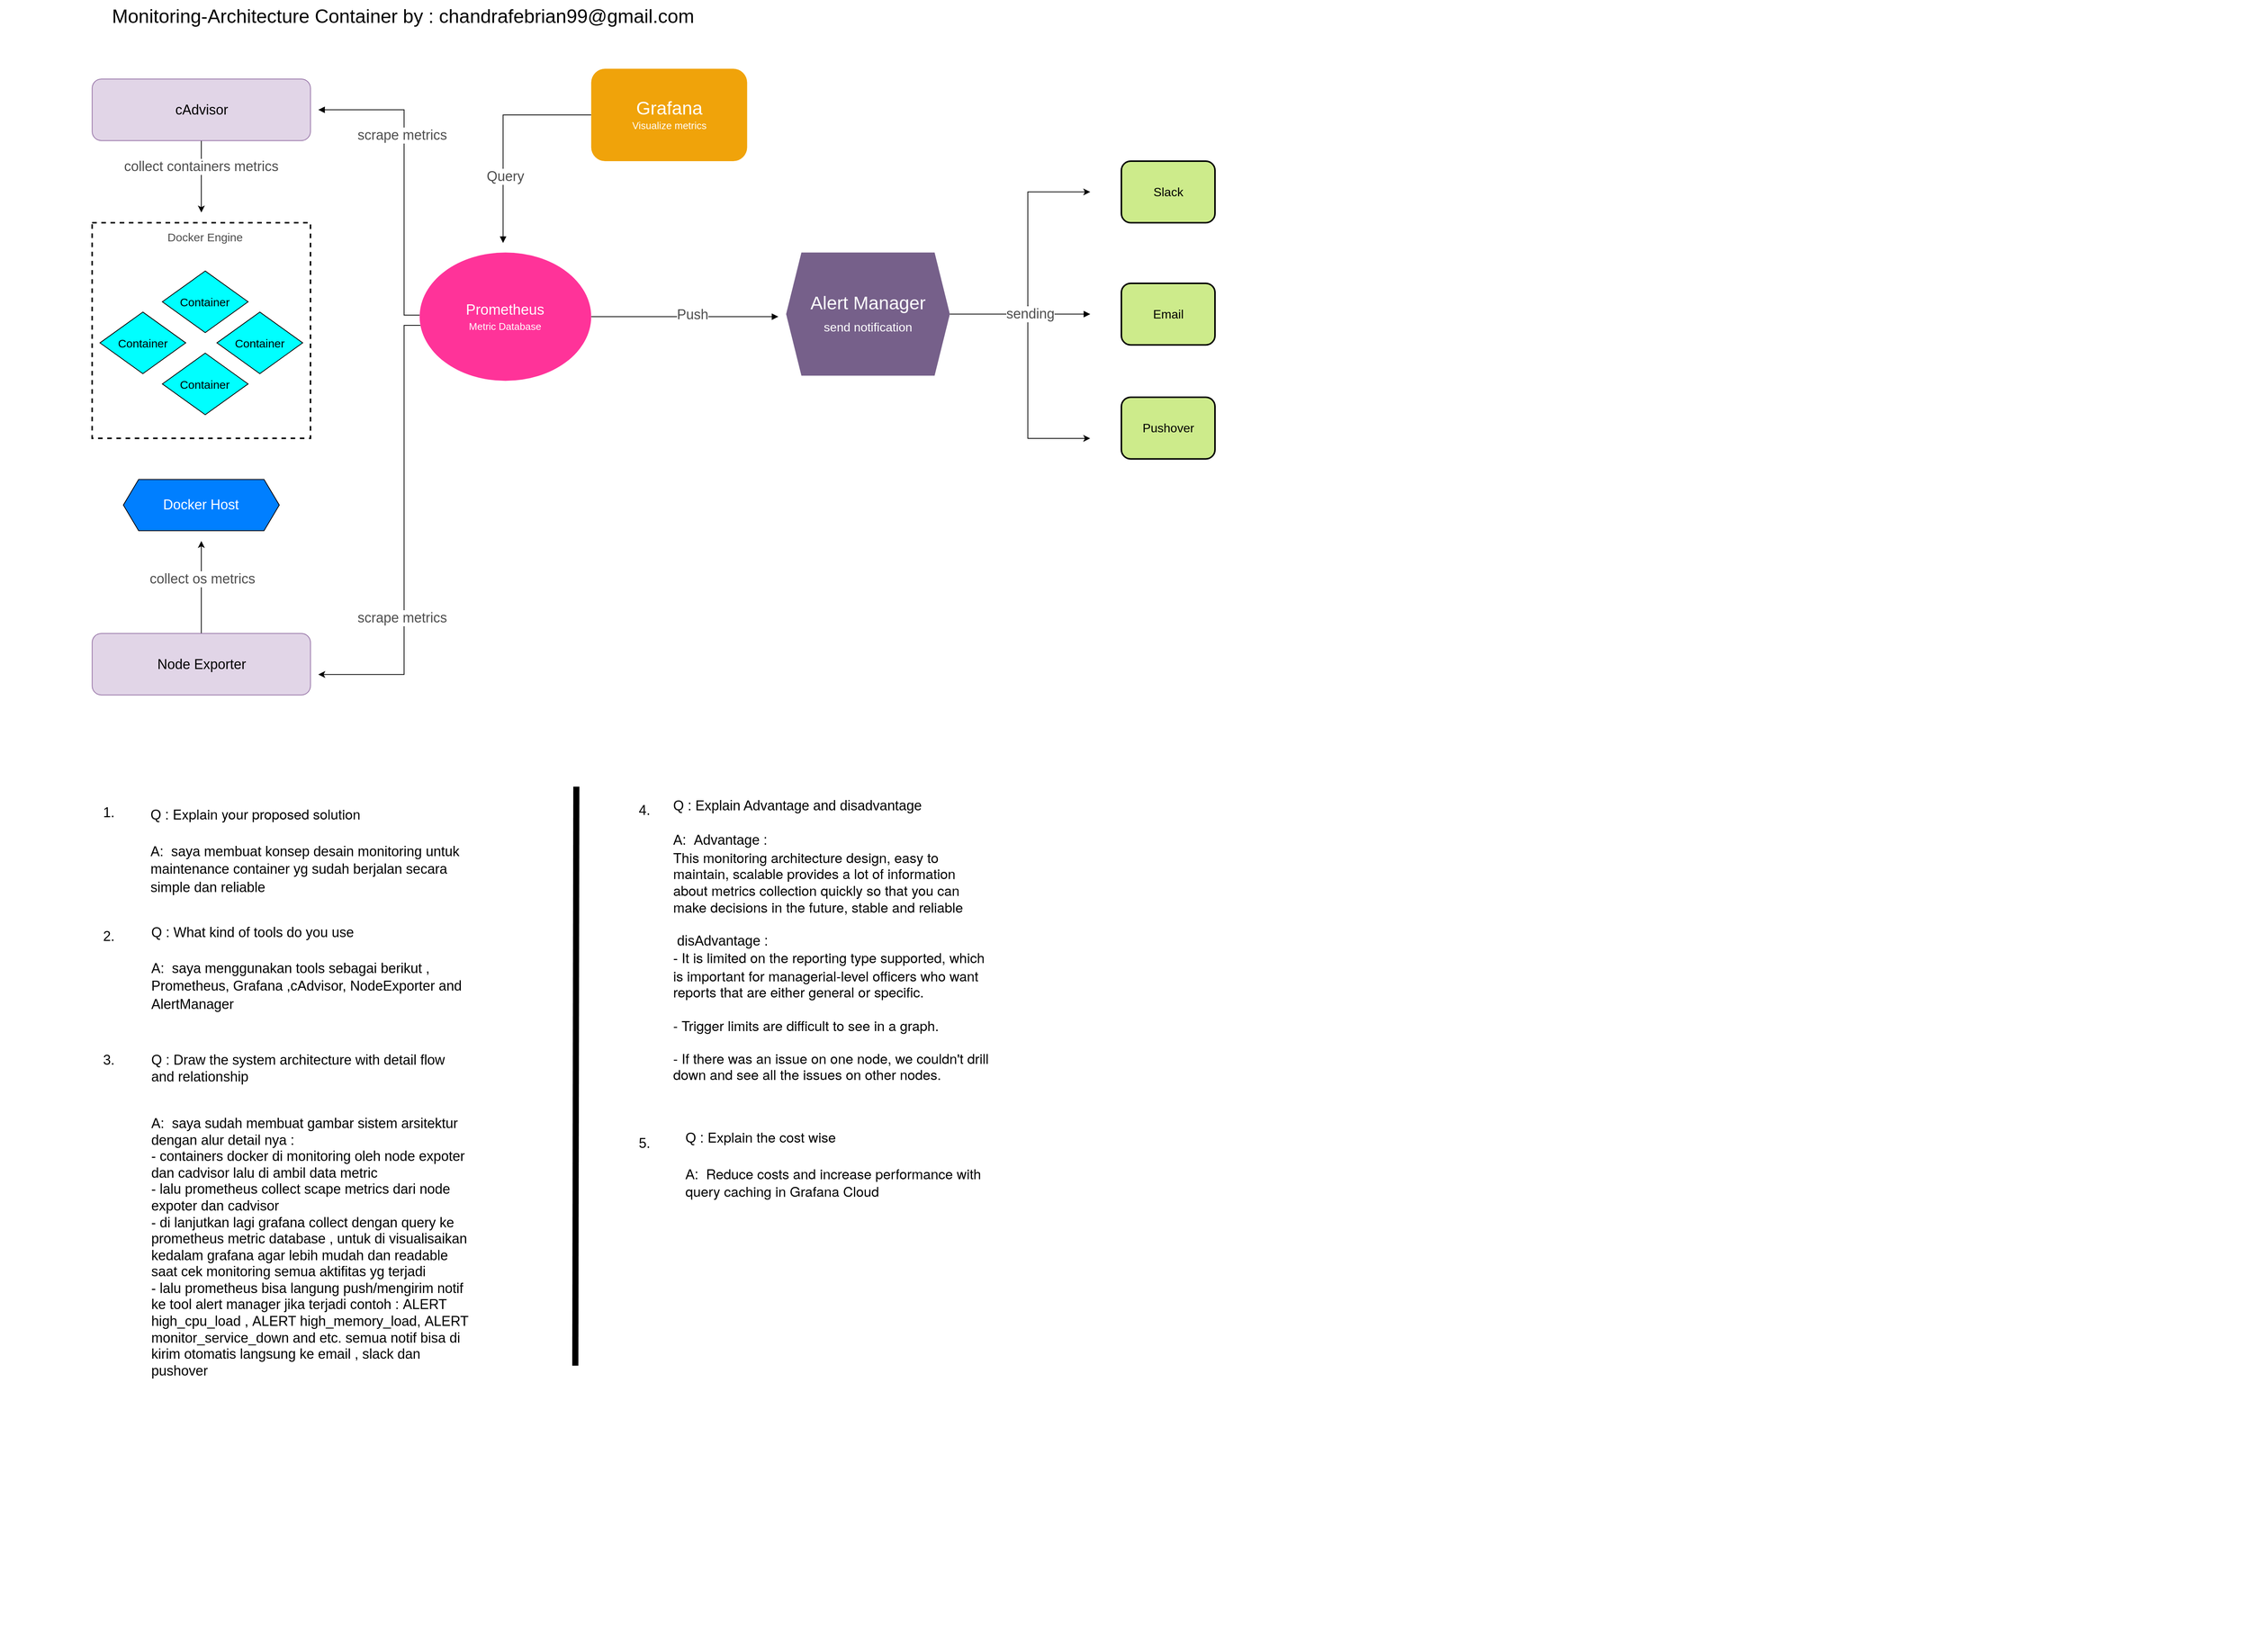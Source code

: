 <mxfile version="20.4.0" type="github">
  <diagram id="zloy9zrLZ1wWkiFGT145" name="Page-1">
    <mxGraphModel dx="4807" dy="2150" grid="1" gridSize="10" guides="0" tooltips="1" connect="1" arrows="1" fold="1" page="1" pageScale="1" pageWidth="827" pageHeight="1169" math="0" shadow="0">
      <root>
        <mxCell id="0" />
        <mxCell id="1" parent="0" />
        <mxCell id="tNd2uU0bsCmuSxHjag_w-1" value="" style="group;movable=0;resizable=0;rotatable=0;deletable=0;editable=0;connectable=0;" parent="1" vertex="1" connectable="0">
          <mxGeometry x="70" y="110" width="1004.51" height="471.224" as="geometry" />
        </mxCell>
        <mxCell id="j9J7J6AVy67X-4ACV26y-58" value="" style="group;movable=1;resizable=1;rotatable=1;deletable=1;editable=1;connectable=1;" parent="1" vertex="1" connectable="0">
          <mxGeometry x="-1180" y="220" width="2491.04" height="1982" as="geometry" />
        </mxCell>
        <mxCell id="g0LO9RkxO_SY6n_rTV94-4" value="" style="group" vertex="1" connectable="0" parent="j9J7J6AVy67X-4ACV26y-58">
          <mxGeometry x="-362" y="-90" width="1500" height="820" as="geometry" />
        </mxCell>
        <mxCell id="j9J7J6AVy67X-4ACV26y-21" style="edgeStyle=orthogonalEdgeStyle;rounded=0;orthogonalLoop=1;jettySize=auto;html=1;fontSize=15;fontColor=#4D4D4D;endArrow=block;endFill=1;" parent="g0LO9RkxO_SY6n_rTV94-4" source="j9J7J6AVy67X-4ACV26y-24" edge="1">
          <mxGeometry relative="1" as="geometry">
            <mxPoint x="326.531" y="53.77" as="targetPoint" />
            <mxPoint x="479.592" y="295.738" as="sourcePoint" />
            <Array as="points">
              <mxPoint x="438.775" y="322.623" />
              <mxPoint x="438.775" y="53.77" />
            </Array>
          </mxGeometry>
        </mxCell>
        <mxCell id="j9J7J6AVy67X-4ACV26y-15" value="" style="rounded=0;whiteSpace=wrap;html=1;dashed=1;labelBackgroundColor=#007FFF;strokeWidth=2;fontSize=15;fontColor=#FFFFFF;fillColor=none;" parent="g0LO9RkxO_SY6n_rTV94-4" vertex="1">
          <mxGeometry x="30.612" y="201.639" width="285.714" height="282.295" as="geometry" />
        </mxCell>
        <mxCell id="j9J7J6AVy67X-4ACV26y-18" style="edgeStyle=orthogonalEdgeStyle;rounded=0;orthogonalLoop=1;jettySize=auto;html=1;fontSize=15;fontColor=#4D4D4D;" parent="g0LO9RkxO_SY6n_rTV94-4" source="j9J7J6AVy67X-4ACV26y-4" edge="1">
          <mxGeometry relative="1" as="geometry">
            <mxPoint x="173.469" y="188.197" as="targetPoint" />
          </mxGeometry>
        </mxCell>
        <mxCell id="j9J7J6AVy67X-4ACV26y-16" style="edgeStyle=orthogonalEdgeStyle;rounded=0;orthogonalLoop=1;jettySize=auto;html=1;fontSize=15;fontColor=#FFFFFF;" parent="g0LO9RkxO_SY6n_rTV94-4" source="j9J7J6AVy67X-4ACV26y-5" edge="1">
          <mxGeometry relative="1" as="geometry">
            <mxPoint x="173.469" y="618.361" as="targetPoint" />
          </mxGeometry>
        </mxCell>
        <mxCell id="j9J7J6AVy67X-4ACV26y-6" value="Docker Host" style="shape=hexagon;perimeter=hexagonPerimeter2;whiteSpace=wrap;html=1;fixedSize=1;fontSize=18;fillColor=#007FFF;fontColor=#FFFFFF;" parent="g0LO9RkxO_SY6n_rTV94-4" vertex="1">
          <mxGeometry x="71.429" y="537.705" width="204.082" height="67.213" as="geometry" />
        </mxCell>
        <mxCell id="j9J7J6AVy67X-4ACV26y-10" value="Container" style="rhombus;whiteSpace=wrap;html=1;fontSize=15;fillColor=#00FFFF;" parent="g0LO9RkxO_SY6n_rTV94-4" vertex="1">
          <mxGeometry x="193.878" y="318.59" width="112.245" height="80.656" as="geometry" />
        </mxCell>
        <mxCell id="j9J7J6AVy67X-4ACV26y-11" value="Container" style="rhombus;whiteSpace=wrap;html=1;fontSize=15;fillColor=#00FFFF;" parent="g0LO9RkxO_SY6n_rTV94-4" vertex="1">
          <mxGeometry x="122.449" y="372.361" width="112.245" height="80.656" as="geometry" />
        </mxCell>
        <mxCell id="j9J7J6AVy67X-4ACV26y-12" value="Container" style="rhombus;whiteSpace=wrap;html=1;fontSize=15;fillColor=#00FFFF;" parent="g0LO9RkxO_SY6n_rTV94-4" vertex="1">
          <mxGeometry x="40.816" y="318.59" width="112.245" height="80.656" as="geometry" />
        </mxCell>
        <mxCell id="j9J7J6AVy67X-4ACV26y-13" value="Container" style="rhombus;whiteSpace=wrap;html=1;fontSize=15;fillColor=#00FFFF;" parent="g0LO9RkxO_SY6n_rTV94-4" vertex="1">
          <mxGeometry x="122.449" y="264.82" width="112.245" height="80.656" as="geometry" />
        </mxCell>
        <mxCell id="j9J7J6AVy67X-4ACV26y-20" value="Docker Engine" style="text;html=1;strokeColor=none;fillColor=none;align=center;verticalAlign=middle;whiteSpace=wrap;rounded=0;dashed=1;labelBackgroundColor=none;strokeWidth=2;fontSize=15;fontColor=#4D4D4D;" parent="g0LO9RkxO_SY6n_rTV94-4" vertex="1">
          <mxGeometry x="5.102" y="200.295" width="346.939" height="40.328" as="geometry" />
        </mxCell>
        <mxCell id="j9J7J6AVy67X-4ACV26y-23" value="" style="endArrow=classic;html=1;rounded=0;fontSize=15;fontColor=#4D4D4D;edgeStyle=orthogonalEdgeStyle;" parent="g0LO9RkxO_SY6n_rTV94-4" source="j9J7J6AVy67X-4ACV26y-24" edge="1">
          <mxGeometry width="50" height="50" relative="1" as="geometry">
            <mxPoint x="479.592" y="389.836" as="sourcePoint" />
            <mxPoint x="326.531" y="793.115" as="targetPoint" />
            <Array as="points">
              <mxPoint x="438.775" y="336.066" />
              <mxPoint x="438.775" y="793.115" />
            </Array>
          </mxGeometry>
        </mxCell>
        <mxCell id="j9J7J6AVy67X-4ACV26y-30" style="edgeStyle=orthogonalEdgeStyle;rounded=0;orthogonalLoop=1;jettySize=auto;html=1;fontSize=24;fontColor=#FFFFFF;endArrow=block;endFill=1;" parent="g0LO9RkxO_SY6n_rTV94-4" source="j9J7J6AVy67X-4ACV26y-24" edge="1">
          <mxGeometry relative="1" as="geometry">
            <mxPoint x="928.571" y="324.639" as="targetPoint" />
          </mxGeometry>
        </mxCell>
        <mxCell id="j9J7J6AVy67X-4ACV26y-24" value="&lt;font color=&quot;#ffffff&quot;&gt;&lt;span style=&quot;font-size: 19px;&quot;&gt;Prometheus&lt;/span&gt;&lt;br&gt;&lt;font style=&quot;font-size: 13px;&quot;&gt;Metric Database&lt;/font&gt;&lt;/font&gt;" style="ellipse;whiteSpace=wrap;html=1;dashed=1;labelBackgroundColor=none;strokeWidth=2;fontSize=15;fontColor=#4D4D4D;fillColor=#FF3399;strokeColor=none;" parent="g0LO9RkxO_SY6n_rTV94-4" vertex="1">
          <mxGeometry x="459.184" y="240.623" width="224.49" height="168.033" as="geometry" />
        </mxCell>
        <mxCell id="j9J7J6AVy67X-4ACV26y-25" value="scrape metrics" style="text;html=1;strokeColor=none;fillColor=none;align=center;verticalAlign=middle;whiteSpace=wrap;rounded=0;dashed=1;labelBackgroundColor=default;strokeWidth=2;fontSize=18;fontColor=#4D4D4D;" parent="g0LO9RkxO_SY6n_rTV94-4" vertex="1">
          <mxGeometry x="263.424" y="699.016" width="346.939" height="40.328" as="geometry" />
        </mxCell>
        <mxCell id="j9J7J6AVy67X-4ACV26y-26" value="scrape metrics" style="text;html=1;strokeColor=none;fillColor=none;align=center;verticalAlign=middle;whiteSpace=wrap;rounded=0;dashed=1;labelBackgroundColor=default;strokeWidth=2;fontSize=18;fontColor=#4D4D4D;" parent="g0LO9RkxO_SY6n_rTV94-4" vertex="1">
          <mxGeometry x="263.428" y="67.213" width="346.939" height="40.328" as="geometry" />
        </mxCell>
        <mxCell id="j9J7J6AVy67X-4ACV26y-28" style="edgeStyle=orthogonalEdgeStyle;rounded=0;orthogonalLoop=1;jettySize=auto;html=1;fontSize=24;fontColor=#FFFFFF;endArrow=block;endFill=1;" parent="g0LO9RkxO_SY6n_rTV94-4" source="j9J7J6AVy67X-4ACV26y-27" edge="1">
          <mxGeometry relative="1" as="geometry">
            <mxPoint x="568.336" y="228.128" as="targetPoint" />
            <Array as="points">
              <mxPoint x="568.336" y="60.974" />
              <mxPoint x="568.336" y="228.128" />
            </Array>
          </mxGeometry>
        </mxCell>
        <mxCell id="j9J7J6AVy67X-4ACV26y-27" value="&lt;font color=&quot;#ffffff&quot;&gt;&lt;font style=&quot;font-size: 24px;&quot;&gt;Grafana&lt;/font&gt;&lt;br&gt;Visualize metrics&lt;/font&gt;" style="rounded=1;whiteSpace=wrap;html=1;dashed=1;labelBackgroundColor=none;strokeWidth=2;fontSize=13;fillColor=#f0a30a;strokeColor=none;fontColor=#000000;" parent="g0LO9RkxO_SY6n_rTV94-4" vertex="1">
          <mxGeometry x="683.673" width="204.082" height="120.984" as="geometry" />
        </mxCell>
        <mxCell id="j9J7J6AVy67X-4ACV26y-29" value="Query" style="text;html=1;strokeColor=none;fillColor=none;align=center;verticalAlign=middle;whiteSpace=wrap;rounded=0;dashed=1;labelBackgroundColor=default;strokeWidth=2;fontSize=18;fontColor=#4D4D4D;" parent="g0LO9RkxO_SY6n_rTV94-4" vertex="1">
          <mxGeometry x="398.093" y="120.988" width="346.939" height="40.328" as="geometry" />
        </mxCell>
        <mxCell id="j9J7J6AVy67X-4ACV26y-31" value="Push" style="text;html=1;strokeColor=none;fillColor=none;align=center;verticalAlign=middle;whiteSpace=wrap;rounded=0;dashed=1;labelBackgroundColor=default;strokeWidth=2;fontSize=18;fontColor=#4D4D4D;" parent="g0LO9RkxO_SY6n_rTV94-4" vertex="1">
          <mxGeometry x="642.857" y="302.164" width="346.939" height="40.328" as="geometry" />
        </mxCell>
        <mxCell id="j9J7J6AVy67X-4ACV26y-33" style="edgeStyle=orthogonalEdgeStyle;rounded=0;orthogonalLoop=1;jettySize=auto;html=1;fontSize=16;fontColor=#FFFFFF;endArrow=block;endFill=1;" parent="g0LO9RkxO_SY6n_rTV94-4" source="j9J7J6AVy67X-4ACV26y-32" edge="1">
          <mxGeometry relative="1" as="geometry">
            <mxPoint x="1336.735" y="321.279" as="targetPoint" />
          </mxGeometry>
        </mxCell>
        <mxCell id="j9J7J6AVy67X-4ACV26y-32" value="Alert Manager&lt;br&gt;&lt;font style=&quot;font-size: 16px;&quot;&gt;send notification&lt;/font&gt;" style="shape=hexagon;perimeter=hexagonPerimeter2;whiteSpace=wrap;html=1;fixedSize=1;dashed=1;labelBackgroundColor=none;strokeWidth=2;fontSize=24;fontColor=#ffffff;fillColor=#76608a;strokeColor=none;" parent="g0LO9RkxO_SY6n_rTV94-4" vertex="1">
          <mxGeometry x="938.775" y="240.623" width="214.286" height="161.311" as="geometry" />
        </mxCell>
        <mxCell id="j9J7J6AVy67X-4ACV26y-34" value="" style="endArrow=classic;html=1;rounded=0;fontSize=16;fontColor=#FFFFFF;edgeStyle=orthogonalEdgeStyle;" parent="g0LO9RkxO_SY6n_rTV94-4" edge="1">
          <mxGeometry width="50" height="50" relative="1" as="geometry">
            <mxPoint x="1255.102" y="318.59" as="sourcePoint" />
            <mxPoint x="1336.735" y="161.311" as="targetPoint" />
            <Array as="points">
              <mxPoint x="1255.102" y="161.311" />
            </Array>
          </mxGeometry>
        </mxCell>
        <mxCell id="j9J7J6AVy67X-4ACV26y-35" value="" style="endArrow=classic;html=1;rounded=0;fontSize=16;fontColor=#FFFFFF;edgeStyle=orthogonalEdgeStyle;" parent="g0LO9RkxO_SY6n_rTV94-4" edge="1">
          <mxGeometry width="50" height="50" relative="1" as="geometry">
            <mxPoint x="1255.102" y="309.18" as="sourcePoint" />
            <mxPoint x="1336.735" y="483.934" as="targetPoint" />
            <Array as="points">
              <mxPoint x="1255.102" y="483.934" />
              <mxPoint x="1336.735" y="483.934" />
            </Array>
          </mxGeometry>
        </mxCell>
        <mxCell id="j9J7J6AVy67X-4ACV26y-36" value="Slack" style="rounded=1;whiteSpace=wrap;html=1;labelBackgroundColor=none;strokeWidth=2;fontSize=16;fillColor=#cdeb8b;strokeColor=default;" parent="g0LO9RkxO_SY6n_rTV94-4" vertex="1">
          <mxGeometry x="1377.551" y="120.984" width="122.449" height="80.656" as="geometry" />
        </mxCell>
        <mxCell id="j9J7J6AVy67X-4ACV26y-37" value="Email" style="rounded=1;whiteSpace=wrap;html=1;labelBackgroundColor=none;strokeWidth=2;fontSize=16;fillColor=#cdeb8b;strokeColor=default;" parent="g0LO9RkxO_SY6n_rTV94-4" vertex="1">
          <mxGeometry x="1377.551" y="280.951" width="122.449" height="80.656" as="geometry" />
        </mxCell>
        <mxCell id="j9J7J6AVy67X-4ACV26y-38" value="Pushover" style="rounded=1;whiteSpace=wrap;html=1;labelBackgroundColor=none;strokeWidth=2;fontSize=16;fillColor=#cdeb8b;strokeColor=default;" parent="g0LO9RkxO_SY6n_rTV94-4" vertex="1">
          <mxGeometry x="1377.551" y="430.164" width="122.449" height="80.656" as="geometry" />
        </mxCell>
        <mxCell id="j9J7J6AVy67X-4ACV26y-39" value="sending" style="text;html=1;strokeColor=none;fillColor=none;align=center;verticalAlign=middle;whiteSpace=wrap;rounded=0;dashed=1;labelBackgroundColor=default;strokeWidth=2;fontSize=18;fontColor=#4D4D4D;labelBorderColor=none;" parent="g0LO9RkxO_SY6n_rTV94-4" vertex="1">
          <mxGeometry x="1084.988" y="301.117" width="346.939" height="40.328" as="geometry" />
        </mxCell>
        <mxCell id="j9J7J6AVy67X-4ACV26y-17" value="collect os metrics" style="text;html=1;strokeColor=none;fillColor=none;align=center;verticalAlign=middle;whiteSpace=wrap;rounded=0;dashed=1;labelBackgroundColor=default;strokeWidth=2;fontSize=18;fontColor=#4D4D4D;" parent="g0LO9RkxO_SY6n_rTV94-4" vertex="1">
          <mxGeometry x="30.613" y="651.795" width="287.969" height="31.538" as="geometry" />
        </mxCell>
        <mxCell id="j9J7J6AVy67X-4ACV26y-43" value="collect containers metrics" style="text;html=1;strokeColor=none;fillColor=none;align=center;verticalAlign=middle;whiteSpace=wrap;rounded=0;dashed=1;labelBackgroundColor=default;strokeWidth=2;fontSize=18;fontColor=#4D4D4D;" parent="g0LO9RkxO_SY6n_rTV94-4" vertex="1">
          <mxGeometry y="107.541" width="346.939" height="40.328" as="geometry" />
        </mxCell>
        <mxCell id="j9J7J6AVy67X-4ACV26y-5" value="Node Exporter" style="rounded=1;whiteSpace=wrap;html=1;fontSize=18;fillColor=#e1d5e7;strokeColor=#9673a6;" parent="g0LO9RkxO_SY6n_rTV94-4" vertex="1">
          <mxGeometry x="30.612" y="739.344" width="285.714" height="80.656" as="geometry" />
        </mxCell>
        <mxCell id="j9J7J6AVy67X-4ACV26y-4" value="cAdvisor" style="rounded=1;whiteSpace=wrap;html=1;fontSize=18;fillColor=#e1d5e7;strokeColor=#9673a6;" parent="g0LO9RkxO_SY6n_rTV94-4" vertex="1">
          <mxGeometry x="30.612" y="13.443" width="285.714" height="80.656" as="geometry" />
        </mxCell>
        <mxCell id="j9J7J6AVy67X-4ACV26y-3" value="Monitoring-Architecture Container by : chandrafebrian99@gmail.com" style="text;html=1;strokeColor=none;fillColor=none;align=center;verticalAlign=middle;whiteSpace=wrap;rounded=0;fontSize=25;" parent="1" vertex="1">
          <mxGeometry x="-1632" y="40" width="1054.631" height="40.615" as="geometry" />
        </mxCell>
        <mxCell id="j9J7J6AVy67X-4ACV26y-54" value="&lt;div style=&quot;text-align: left; font-size: 18px;&quot;&gt;&lt;font style=&quot;font-size: 18px;&quot;&gt;&lt;br style=&quot;font-size: 18px;&quot;&gt;&lt;/font&gt;&lt;/div&gt;&lt;div style=&quot;text-align: left; font-size: 18px;&quot;&gt;&lt;font style=&quot;font-size: 18px;&quot;&gt;Q : Explain Advantage and disadvantage&lt;/font&gt;&lt;/div&gt;&lt;div style=&quot;text-align: left; font-size: 18px;&quot;&gt;&lt;font style=&quot;font-size: 18px;&quot;&gt;&lt;br style=&quot;font-size: 18px;&quot;&gt;&lt;/font&gt;&lt;/div&gt;&lt;span style=&quot;font-family: &amp;quot;Helvetica Neue&amp;quot;; font-size: 18px;&quot;&gt;&lt;div style=&quot;text-align: left; font-size: 18px;&quot;&gt;&lt;span style=&quot;font-family: Helvetica; font-size: 18px;&quot;&gt;&lt;font style=&quot;font-size: 18px;&quot;&gt;A: &amp;nbsp;Advantage :&amp;nbsp;&lt;/font&gt;&lt;/span&gt;&lt;/div&gt;&lt;div style=&quot;text-align: left; font-size: 18px;&quot;&gt;&lt;span style=&quot;font-size: 18px; text-align: center;&quot;&gt;This monitoring architecture design, easy to maintain, scalable provides a lot of information about metrics collection quickly so that you can make decisions in the future, stable and reliable&lt;/span&gt;&lt;/div&gt;&lt;/span&gt;&lt;span style=&quot;font-family: &amp;quot;Helvetica Neue&amp;quot;; font-size: 18px;&quot;&gt;&lt;div style=&quot;text-align: left; font-size: 18px;&quot;&gt;&lt;br style=&quot;font-size: 18px;&quot;&gt;&lt;/div&gt;&lt;div style=&quot;text-align: left; font-size: 18px;&quot;&gt;&lt;span style=&quot;font-family: Helvetica; font-size: 18px;&quot;&gt;&lt;font style=&quot;font-size: 18px;&quot;&gt;&amp;nbsp;disAdvantage :&amp;nbsp;&lt;/font&gt;&lt;/span&gt;&lt;/div&gt;&lt;div style=&quot;text-align: left; font-size: 18px;&quot;&gt;&lt;font style=&quot;font-size: 18px;&quot;&gt;&lt;span style=&quot;font-family: Helvetica; font-size: 18px;&quot;&gt;-&amp;nbsp;&lt;/span&gt;&lt;span style=&quot;text-align: center; font-size: 18px;&quot;&gt;It is limited on the reporting type supported, which is important for managerial-level officers who want reports that are either general or specific.&lt;/span&gt;&lt;/font&gt;&lt;/div&gt;&lt;div style=&quot;text-align: left; font-size: 18px;&quot;&gt;&lt;span style=&quot;text-align: center; font-size: 18px;&quot;&gt;&lt;font style=&quot;font-size: 18px;&quot;&gt;&lt;br style=&quot;font-size: 18px;&quot;&gt;&lt;/font&gt;&lt;/span&gt;&lt;/div&gt;&lt;div style=&quot;text-align: left; font-size: 18px;&quot;&gt;&lt;font style=&quot;font-size: 18px;&quot;&gt;-&amp;nbsp;Trigger limits are difficult to see in a graph.&lt;/font&gt;&lt;/div&gt;&lt;div style=&quot;text-align: left; font-size: 18px;&quot;&gt;&lt;font style=&quot;font-size: 18px;&quot;&gt;&lt;br style=&quot;font-size: 18px;&quot;&gt;&lt;/font&gt;&lt;/div&gt;&lt;div style=&quot;text-align: left; font-size: 18px;&quot;&gt;&lt;font style=&quot;font-size: 18px;&quot;&gt;-&amp;nbsp;If there was an issue on one node, we couldn&#39;t drill down and see all the issues on other nodes.&lt;/font&gt;&lt;/div&gt;&lt;div style=&quot;text-align: left; font-size: 18px;&quot;&gt;&lt;span style=&quot;text-align: center; font-size: 18px;&quot;&gt;&lt;br style=&quot;font-size: 18px;&quot;&gt;&lt;/span&gt;&lt;/div&gt;&lt;/span&gt;" style="text;html=1;strokeColor=none;fillColor=none;align=center;verticalAlign=middle;whiteSpace=wrap;rounded=0;labelBackgroundColor=default;fontSize=18;" parent="1" vertex="1">
          <mxGeometry x="-751.958" y="1250.457" width="419.686" height="40.615" as="geometry" />
        </mxCell>
        <mxCell id="j9J7J6AVy67X-4ACV26y-46" value="&lt;div style=&quot;text-align: left; font-size: 18px;&quot;&gt;&lt;br style=&quot;font-size: 18px;&quot;&gt;&lt;/div&gt;&lt;div style=&quot;text-align: left; font-size: 18px;&quot;&gt;Q :&amp;nbsp;&lt;span style=&quot;font-family: &amp;quot;Helvetica Neue&amp;quot;; font-size: 18px;&quot;&gt;Explain your proposed solution&lt;/span&gt;&lt;/div&gt;&lt;span style=&quot;font-family: &amp;quot;Helvetica Neue&amp;quot;; font-size: 18px;&quot;&gt;&lt;div style=&quot;text-align: left; font-size: 18px;&quot;&gt;&lt;span style=&quot;font-family: Helvetica; font-size: 18px;&quot;&gt;&lt;br style=&quot;font-size: 18px;&quot;&gt;&lt;/span&gt;&lt;/div&gt;&lt;div style=&quot;text-align: left; font-size: 18px;&quot;&gt;&lt;span style=&quot;font-family: Helvetica; font-size: 18px;&quot;&gt;A: &amp;nbsp;saya membuat konsep desain monitoring untuk maintenance container yg sudah berjalan secara simple dan reliable&lt;/span&gt;&lt;/div&gt;&lt;/span&gt;" style="text;html=1;strokeColor=none;fillColor=none;align=center;verticalAlign=middle;whiteSpace=wrap;rounded=0;labelBackgroundColor=default;fontSize=18;" parent="1" vertex="1">
          <mxGeometry x="-1435.533" y="1122.486" width="419.686" height="40.615" as="geometry" />
        </mxCell>
        <mxCell id="j9J7J6AVy67X-4ACV26y-47" value="1." style="text;html=1;align=center;verticalAlign=middle;resizable=0;points=[];autosize=1;strokeColor=none;fillColor=none;labelBackgroundColor=default;fontSize=18;" parent="1" vertex="1">
          <mxGeometry x="-1509.998" y="1088.532" width="40" height="30" as="geometry" />
        </mxCell>
        <mxCell id="j9J7J6AVy67X-4ACV26y-48" value="&lt;div style=&quot;font-size: 18px;&quot;&gt;&lt;font style=&quot;font-size: 18px;&quot;&gt;&lt;br style=&quot;font-size: 18px;&quot;&gt;&lt;/font&gt;&lt;/div&gt;&lt;div style=&quot;font-size: 18px;&quot;&gt;&lt;font style=&quot;font-size: 18px;&quot;&gt;Q : What kind of tools do you use&lt;/font&gt;&lt;/div&gt;&lt;font style=&quot;font-size: 18px;&quot;&gt;&lt;span style=&quot;font-family: &amp;quot;Helvetica Neue&amp;quot;; font-size: 18px;&quot;&gt;&lt;div style=&quot;font-size: 18px;&quot;&gt;&lt;span style=&quot;font-family: Helvetica; font-size: 18px;&quot;&gt;&lt;br style=&quot;font-size: 18px;&quot;&gt;&lt;/span&gt;&lt;/div&gt;&lt;div style=&quot;font-size: 18px;&quot;&gt;&lt;span style=&quot;font-family: Helvetica; font-size: 18px;&quot;&gt;A: &amp;nbsp;saya menggunakan tools sebagai berikut , Prometheus, Grafana ,cAdvisor, NodeExporter and AlertManager&lt;/span&gt;&lt;/div&gt;&lt;/span&gt;&lt;br style=&quot;font-size: 18px;&quot;&gt;&lt;/font&gt;" style="text;html=1;strokeColor=none;fillColor=none;align=left;verticalAlign=middle;whiteSpace=wrap;rounded=0;labelBackgroundColor=default;fontSize=18;" parent="1" vertex="1">
          <mxGeometry x="-1435.533" y="1289.072" width="419.686" height="40.615" as="geometry" />
        </mxCell>
        <mxCell id="j9J7J6AVy67X-4ACV26y-49" value="2." style="text;html=1;align=center;verticalAlign=middle;resizable=0;points=[];autosize=1;strokeColor=none;fillColor=none;labelBackgroundColor=default;fontSize=18;" parent="1" vertex="1">
          <mxGeometry x="-1509.998" y="1250.991" width="40" height="30" as="geometry" />
        </mxCell>
        <mxCell id="j9J7J6AVy67X-4ACV26y-50" value="&lt;p style=&quot;font-size: 18px;&quot;&gt;&lt;font style=&quot;font-size: 18px;&quot;&gt;&lt;br style=&quot;font-size: 18px;&quot;&gt;&lt;/font&gt;&lt;font style=&quot;font-size: 18px;&quot;&gt;Q : Draw the system architecture with detail flow and relationship&lt;/font&gt;&lt;/p&gt;&lt;p style=&quot;font-size: 18px;&quot;&gt;&lt;br style=&quot;font-size: 18px;&quot;&gt;A: &amp;nbsp;saya sudah membuat gambar sistem arsitektur dengan alur detail nya :&lt;br style=&quot;font-size: 18px;&quot;&gt;- containers docker di monitoring oleh node expoter dan cadvisor lalu di ambil data metric &amp;nbsp;&lt;br style=&quot;font-size: 18px;&quot;&gt;- lalu prometheus collect scape metrics dari node expoter dan cadvisor&lt;br style=&quot;font-size: 18px;&quot;&gt;- di lanjutkan lagi grafana collect dengan query ke prometheus metric database , untuk di visualisaikan kedalam grafana agar lebih mudah dan readable saat cek monitoring semua aktifitas yg terjadi&lt;br style=&quot;font-size: 18px;&quot;&gt;- lalu prometheus bisa langung push/mengirim notif ke tool alert manager jika terjadi contoh :&amp;nbsp;&lt;span style=&quot;caret-color: rgb(68, 68, 68); font-size: 18px;&quot;&gt;ALERT high_cpu_load ,&amp;nbsp;&lt;/span&gt;&lt;span style=&quot;caret-color: rgb(68, 68, 68); font-size: 18px;&quot;&gt;ALERT high_memory_load,&amp;nbsp;&lt;/span&gt;&lt;span style=&quot;caret-color: rgb(68, 68, 68); font-size: 18px;&quot;&gt;ALERT monitor_service_down and etc. semua notif bisa di kirim otomatis langsung ke email , slack dan pushover&lt;/span&gt;&lt;/p&gt;" style="text;html=1;strokeColor=none;fillColor=none;align=left;verticalAlign=middle;whiteSpace=wrap;rounded=0;labelBackgroundColor=default;fontSize=18;" parent="1" vertex="1">
          <mxGeometry x="-1435.533" y="1600.913" width="419.686" height="40.615" as="geometry" />
        </mxCell>
        <mxCell id="j9J7J6AVy67X-4ACV26y-51" value="3." style="text;html=1;align=center;verticalAlign=middle;resizable=0;points=[];autosize=1;strokeColor=none;fillColor=none;labelBackgroundColor=default;fontSize=18;" parent="1" vertex="1">
          <mxGeometry x="-1509.998" y="1413.45" width="40" height="30" as="geometry" />
        </mxCell>
        <mxCell id="j9J7J6AVy67X-4ACV26y-52" value="" style="endArrow=none;html=1;rounded=0;fontFamily=Helvetica;fontSize=12;fontColor=#000000;strokeWidth=8;" parent="1" edge="1">
          <mxGeometry width="50" height="50" relative="1" as="geometry">
            <mxPoint x="-879.11" y="1828.14" as="sourcePoint" />
            <mxPoint x="-877.756" y="1069.998" as="targetPoint" />
          </mxGeometry>
        </mxCell>
        <mxCell id="j9J7J6AVy67X-4ACV26y-53" value="4." style="text;html=1;align=center;verticalAlign=middle;resizable=0;points=[];autosize=1;strokeColor=none;fillColor=none;labelBackgroundColor=default;fontSize=18;" parent="1" vertex="1">
          <mxGeometry x="-808.716" y="1085.824" width="40" height="30" as="geometry" />
        </mxCell>
        <mxCell id="j9J7J6AVy67X-4ACV26y-55" value="5." style="text;html=1;align=center;verticalAlign=middle;resizable=0;points=[];autosize=1;strokeColor=none;fillColor=none;labelBackgroundColor=default;fontSize=18;" parent="1" vertex="1">
          <mxGeometry x="-808.716" y="1521.756" width="40" height="30" as="geometry" />
        </mxCell>
        <mxCell id="j9J7J6AVy67X-4ACV26y-56" value="&lt;div style=&quot;font-size: 18px;&quot;&gt;&lt;br style=&quot;font-size: 18px;&quot;&gt;&lt;/div&gt;&lt;div style=&quot;font-size: 18px;&quot;&gt;Q :&amp;nbsp;&lt;span style=&quot;font-family: &amp;quot;Helvetica Neue&amp;quot;; font-size: 18px;&quot;&gt;Explain the cost wise&lt;/span&gt;&lt;/div&gt;&lt;span style=&quot;font-family: &amp;quot;Helvetica Neue&amp;quot;; font-size: 18px;&quot;&gt;&lt;div style=&quot;font-size: 18px;&quot;&gt;&lt;span style=&quot;font-family: Helvetica; font-size: 18px;&quot;&gt;&lt;br style=&quot;font-size: 18px;&quot;&gt;&lt;/span&gt;&lt;/div&gt;&lt;div style=&quot;font-size: 18px;&quot;&gt;&lt;div style=&quot;font-size: 18px;&quot;&gt;&lt;div style=&quot;font-size: 18px;&quot;&gt;&lt;div style=&quot;font-size: 18px;&quot;&gt;&lt;span style=&quot;font-family: Helvetica; font-size: 18px;&quot;&gt;A: &amp;nbsp;&lt;/span&gt;Reduce costs and increase performance with query caching in Grafana Cloud&lt;/div&gt;&lt;div style=&quot;font-size: 18px;&quot;&gt;&lt;br style=&quot;font-size: 18px;&quot;&gt;&lt;/div&gt;&lt;/div&gt;&lt;/div&gt;&lt;/div&gt;&lt;/span&gt;" style="text;html=1;strokeColor=none;fillColor=none;align=left;verticalAlign=middle;whiteSpace=wrap;rounded=0;labelBackgroundColor=default;fontSize=18;" parent="1" vertex="1">
          <mxGeometry x="-736.958" y="1543.837" width="419.686" height="40.615" as="geometry" />
        </mxCell>
      </root>
    </mxGraphModel>
  </diagram>
</mxfile>
